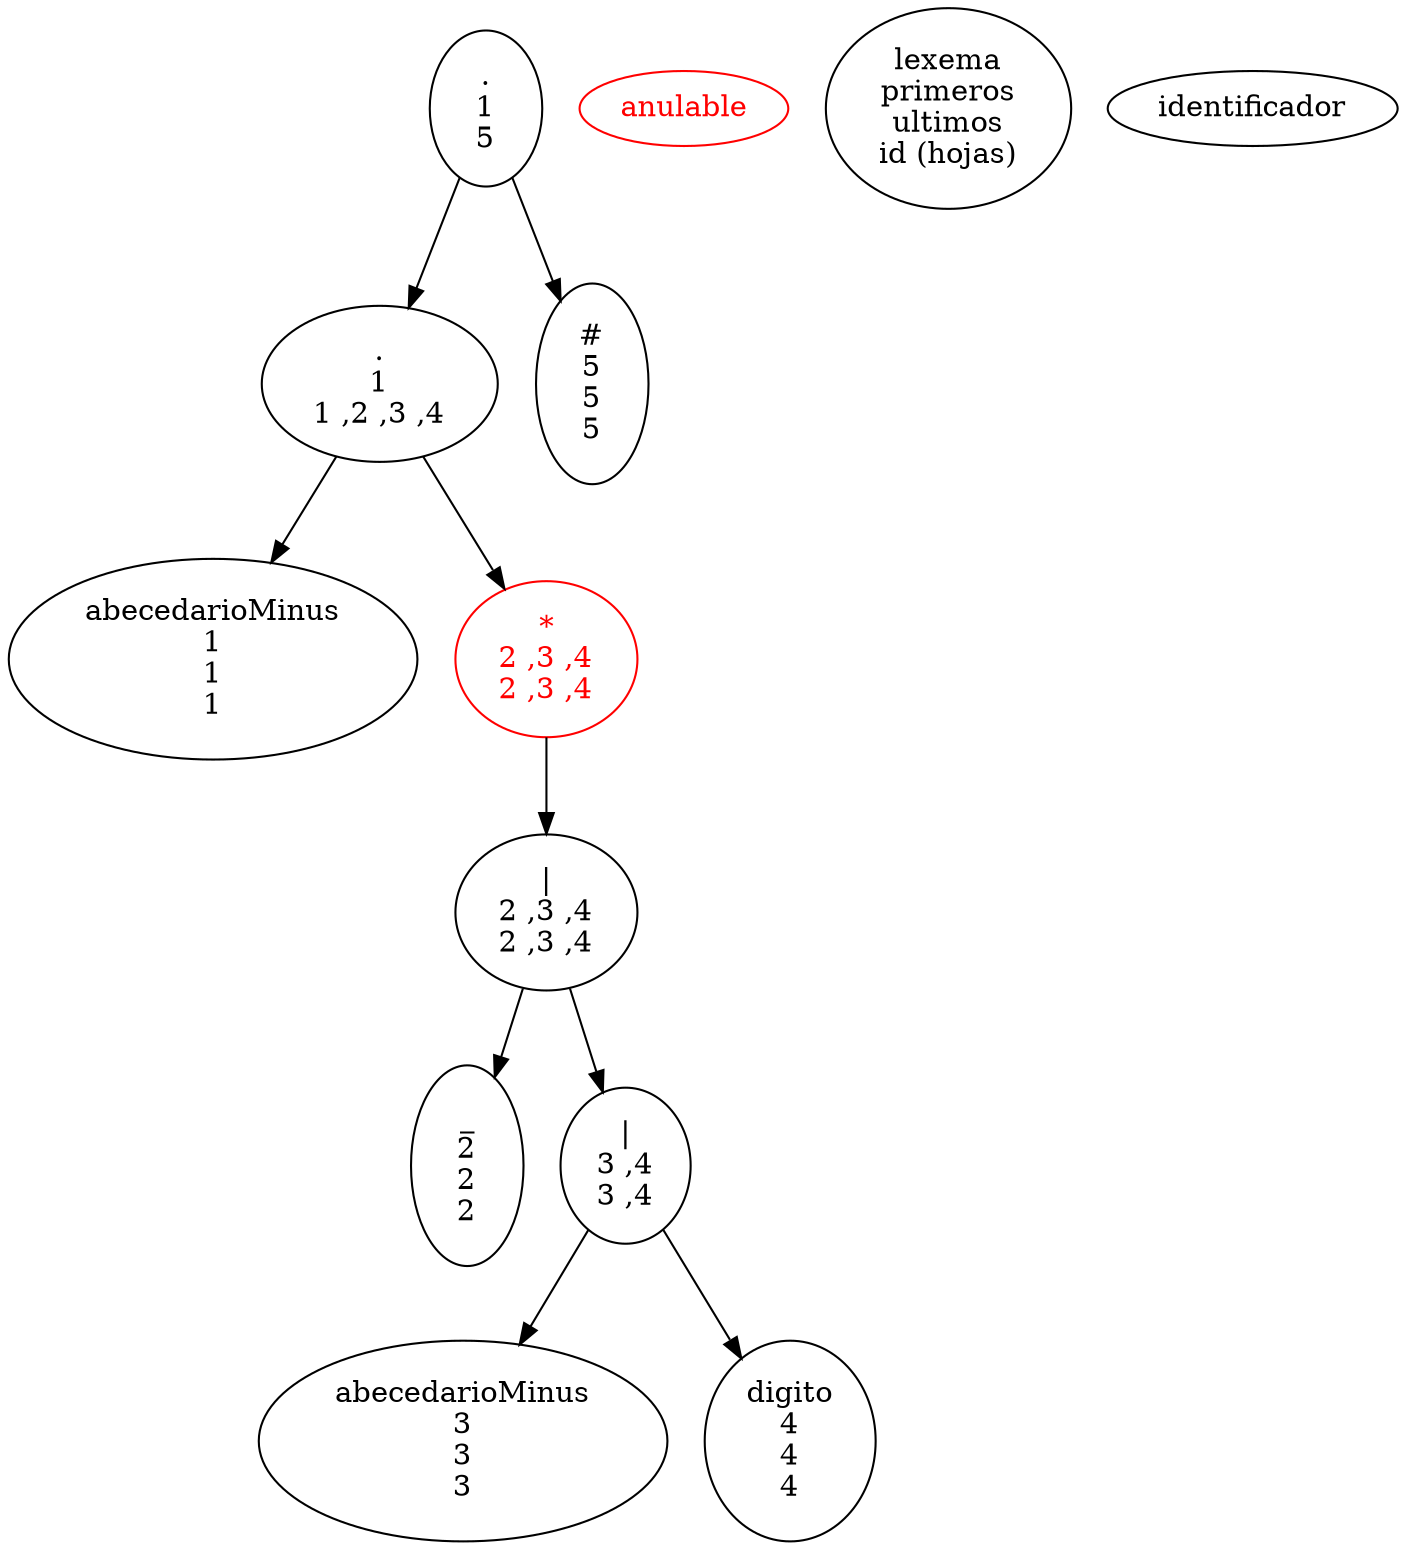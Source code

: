 digraph arbol {
n3[label="abecedarioMinus\n1\n1\n1"]
n6[label="_\n2\n2\n2"]
n8[label="abecedarioMinus\n3\n3\n3"]
n9[label="digito\n4\n4\n4"]
n7[label="|\n3 ,4\n3 ,4\n"]
n5[label="|\n2 ,3 ,4\n2 ,3 ,4\n"]
n4[label="*\n2 ,3 ,4\n2 ,3 ,4\n" color="red" fontcolor="red"]
n2[label=".\n1\n1 ,2 ,3 ,4\n"]
n10[label="#\n5\n5\n5"]
n1[label=".\n1\n5\n"]
n7-> n8
n7-> n9
n5-> n6
n5-> n7
n4-> n5
n2-> n3
n2-> n4
n1-> n2
n1-> n10
n_anulable [label="anulable" color="red" fontcolor="red"]
n_ejemplo[label="lexema\nprimeros\nultimos\nid (hojas)"]
n_identificador [label="identificador"]

}